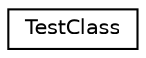 digraph "Graphical Class Hierarchy"
{
  edge [fontname="Helvetica",fontsize="10",labelfontname="Helvetica",labelfontsize="10"];
  node [fontname="Helvetica",fontsize="10",shape=record];
  rankdir="LR";
  Node1 [label="TestClass",height=0.2,width=0.4,color="black", fillcolor="white", style="filled",URL="$classTestClass.html"];
}

